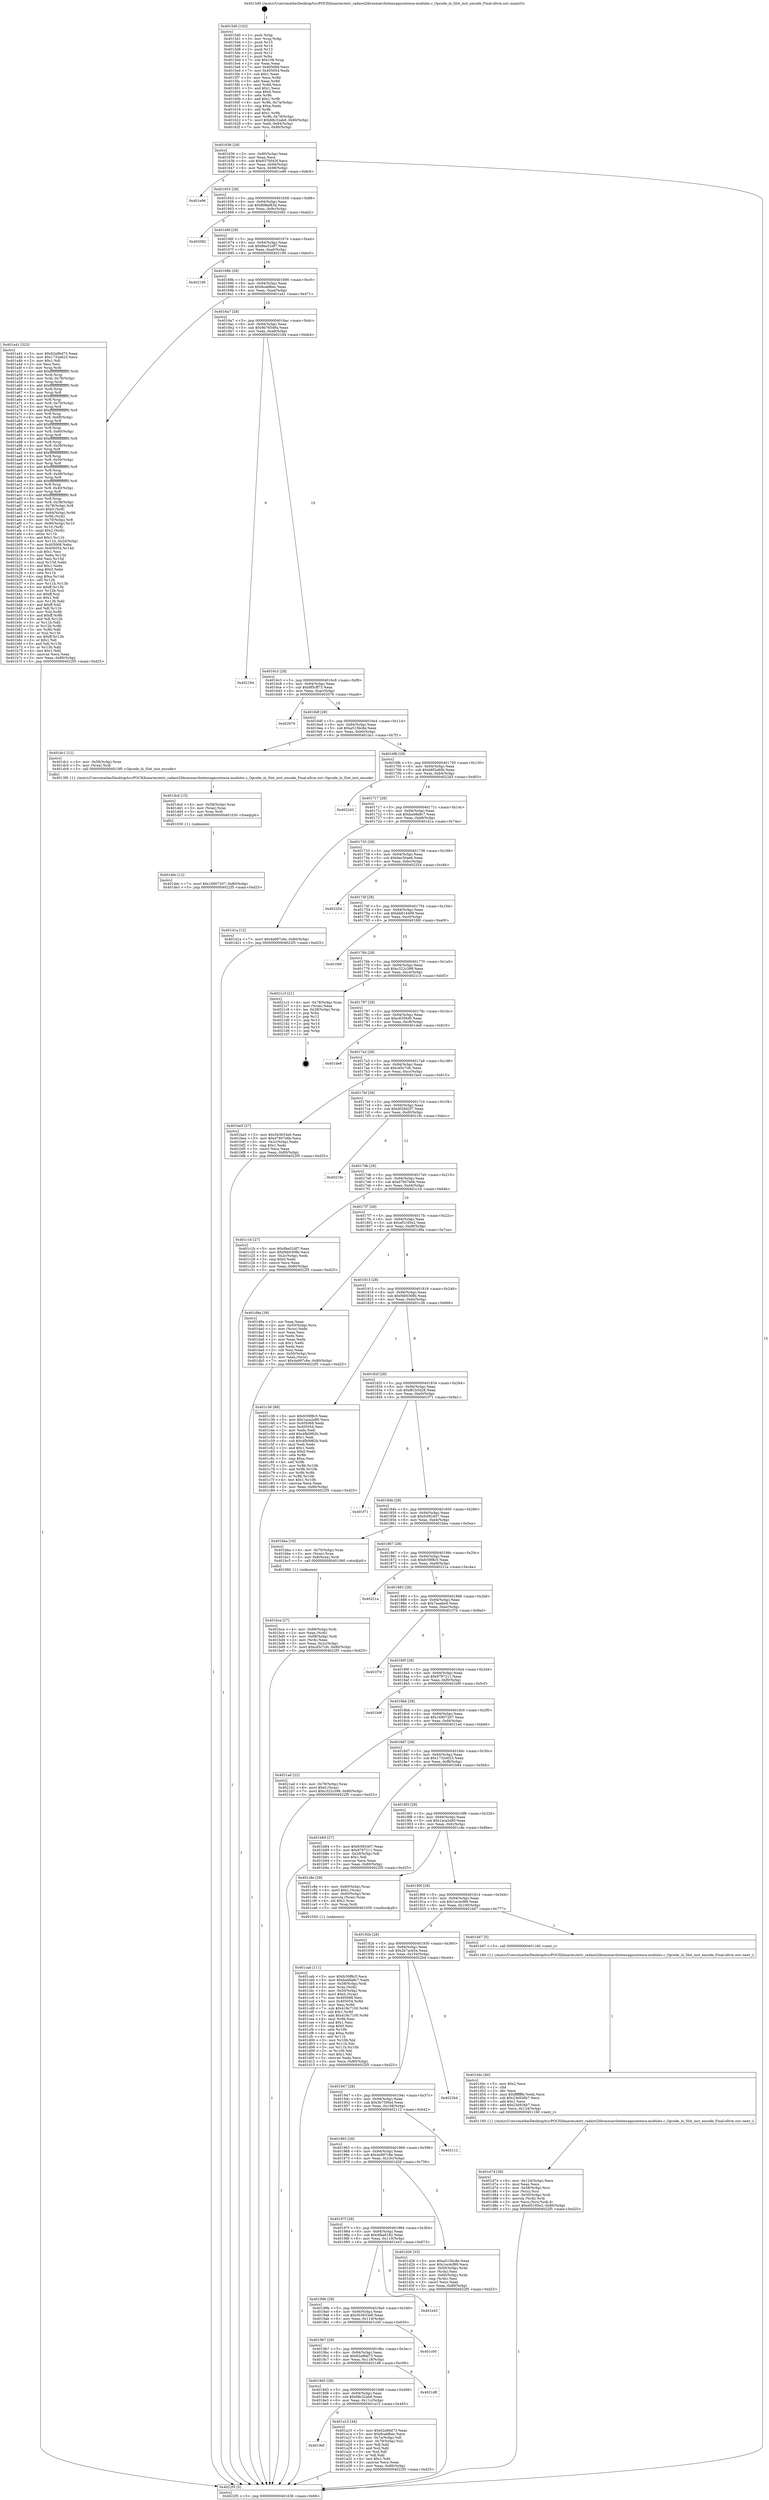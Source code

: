digraph "0x4015d0" {
  label = "0x4015d0 (/mnt/c/Users/mathe/Desktop/tcc/POCII/binaries/extr_radare2librasmarchxtensagnuxtensa-modules.c_Opcode_iii_Slot_inst_encode_Final-ollvm.out::main(0))"
  labelloc = "t"
  node[shape=record]

  Entry [label="",width=0.3,height=0.3,shape=circle,fillcolor=black,style=filled]
  "0x401636" [label="{
     0x401636 [29]\l
     | [instrs]\l
     &nbsp;&nbsp;0x401636 \<+3\>: mov -0x80(%rbp),%eax\l
     &nbsp;&nbsp;0x401639 \<+2\>: mov %eax,%ecx\l
     &nbsp;&nbsp;0x40163b \<+6\>: sub $0x8370043f,%ecx\l
     &nbsp;&nbsp;0x401641 \<+6\>: mov %eax,-0x94(%rbp)\l
     &nbsp;&nbsp;0x401647 \<+6\>: mov %ecx,-0x98(%rbp)\l
     &nbsp;&nbsp;0x40164d \<+6\>: je 0000000000401e96 \<main+0x8c6\>\l
  }"]
  "0x401e96" [label="{
     0x401e96\l
  }", style=dashed]
  "0x401653" [label="{
     0x401653 [28]\l
     | [instrs]\l
     &nbsp;&nbsp;0x401653 \<+5\>: jmp 0000000000401658 \<main+0x88\>\l
     &nbsp;&nbsp;0x401658 \<+6\>: mov -0x94(%rbp),%eax\l
     &nbsp;&nbsp;0x40165e \<+5\>: sub $0x898af83d,%eax\l
     &nbsp;&nbsp;0x401663 \<+6\>: mov %eax,-0x9c(%rbp)\l
     &nbsp;&nbsp;0x401669 \<+6\>: je 0000000000402082 \<main+0xab2\>\l
  }"]
  Exit [label="",width=0.3,height=0.3,shape=circle,fillcolor=black,style=filled,peripheries=2]
  "0x402082" [label="{
     0x402082\l
  }", style=dashed]
  "0x40166f" [label="{
     0x40166f [28]\l
     | [instrs]\l
     &nbsp;&nbsp;0x40166f \<+5\>: jmp 0000000000401674 \<main+0xa4\>\l
     &nbsp;&nbsp;0x401674 \<+6\>: mov -0x94(%rbp),%eax\l
     &nbsp;&nbsp;0x40167a \<+5\>: sub $0x8be52df7,%eax\l
     &nbsp;&nbsp;0x40167f \<+6\>: mov %eax,-0xa0(%rbp)\l
     &nbsp;&nbsp;0x401685 \<+6\>: je 0000000000402190 \<main+0xbc0\>\l
  }"]
  "0x401ddc" [label="{
     0x401ddc [12]\l
     | [instrs]\l
     &nbsp;&nbsp;0x401ddc \<+7\>: movl $0x16907207,-0x80(%rbp)\l
     &nbsp;&nbsp;0x401de3 \<+5\>: jmp 00000000004022f5 \<main+0xd25\>\l
  }"]
  "0x402190" [label="{
     0x402190\l
  }", style=dashed]
  "0x40168b" [label="{
     0x40168b [28]\l
     | [instrs]\l
     &nbsp;&nbsp;0x40168b \<+5\>: jmp 0000000000401690 \<main+0xc0\>\l
     &nbsp;&nbsp;0x401690 \<+6\>: mov -0x94(%rbp),%eax\l
     &nbsp;&nbsp;0x401696 \<+5\>: sub $0x8cabfbec,%eax\l
     &nbsp;&nbsp;0x40169b \<+6\>: mov %eax,-0xa4(%rbp)\l
     &nbsp;&nbsp;0x4016a1 \<+6\>: je 0000000000401a41 \<main+0x471\>\l
  }"]
  "0x401dcd" [label="{
     0x401dcd [15]\l
     | [instrs]\l
     &nbsp;&nbsp;0x401dcd \<+4\>: mov -0x58(%rbp),%rax\l
     &nbsp;&nbsp;0x401dd1 \<+3\>: mov (%rax),%rax\l
     &nbsp;&nbsp;0x401dd4 \<+3\>: mov %rax,%rdi\l
     &nbsp;&nbsp;0x401dd7 \<+5\>: call 0000000000401030 \<free@plt\>\l
     | [calls]\l
     &nbsp;&nbsp;0x401030 \{1\} (unknown)\l
  }"]
  "0x401a41" [label="{
     0x401a41 [323]\l
     | [instrs]\l
     &nbsp;&nbsp;0x401a41 \<+5\>: mov $0x62a9bd73,%eax\l
     &nbsp;&nbsp;0x401a46 \<+5\>: mov $0x1732e623,%ecx\l
     &nbsp;&nbsp;0x401a4b \<+2\>: mov $0x1,%dl\l
     &nbsp;&nbsp;0x401a4d \<+2\>: xor %esi,%esi\l
     &nbsp;&nbsp;0x401a4f \<+3\>: mov %rsp,%rdi\l
     &nbsp;&nbsp;0x401a52 \<+4\>: add $0xfffffffffffffff0,%rdi\l
     &nbsp;&nbsp;0x401a56 \<+3\>: mov %rdi,%rsp\l
     &nbsp;&nbsp;0x401a59 \<+4\>: mov %rdi,-0x78(%rbp)\l
     &nbsp;&nbsp;0x401a5d \<+3\>: mov %rsp,%rdi\l
     &nbsp;&nbsp;0x401a60 \<+4\>: add $0xfffffffffffffff0,%rdi\l
     &nbsp;&nbsp;0x401a64 \<+3\>: mov %rdi,%rsp\l
     &nbsp;&nbsp;0x401a67 \<+3\>: mov %rsp,%r8\l
     &nbsp;&nbsp;0x401a6a \<+4\>: add $0xfffffffffffffff0,%r8\l
     &nbsp;&nbsp;0x401a6e \<+3\>: mov %r8,%rsp\l
     &nbsp;&nbsp;0x401a71 \<+4\>: mov %r8,-0x70(%rbp)\l
     &nbsp;&nbsp;0x401a75 \<+3\>: mov %rsp,%r8\l
     &nbsp;&nbsp;0x401a78 \<+4\>: add $0xfffffffffffffff0,%r8\l
     &nbsp;&nbsp;0x401a7c \<+3\>: mov %r8,%rsp\l
     &nbsp;&nbsp;0x401a7f \<+4\>: mov %r8,-0x68(%rbp)\l
     &nbsp;&nbsp;0x401a83 \<+3\>: mov %rsp,%r8\l
     &nbsp;&nbsp;0x401a86 \<+4\>: add $0xfffffffffffffff0,%r8\l
     &nbsp;&nbsp;0x401a8a \<+3\>: mov %r8,%rsp\l
     &nbsp;&nbsp;0x401a8d \<+4\>: mov %r8,-0x60(%rbp)\l
     &nbsp;&nbsp;0x401a91 \<+3\>: mov %rsp,%r8\l
     &nbsp;&nbsp;0x401a94 \<+4\>: add $0xfffffffffffffff0,%r8\l
     &nbsp;&nbsp;0x401a98 \<+3\>: mov %r8,%rsp\l
     &nbsp;&nbsp;0x401a9b \<+4\>: mov %r8,-0x58(%rbp)\l
     &nbsp;&nbsp;0x401a9f \<+3\>: mov %rsp,%r8\l
     &nbsp;&nbsp;0x401aa2 \<+4\>: add $0xfffffffffffffff0,%r8\l
     &nbsp;&nbsp;0x401aa6 \<+3\>: mov %r8,%rsp\l
     &nbsp;&nbsp;0x401aa9 \<+4\>: mov %r8,-0x50(%rbp)\l
     &nbsp;&nbsp;0x401aad \<+3\>: mov %rsp,%r8\l
     &nbsp;&nbsp;0x401ab0 \<+4\>: add $0xfffffffffffffff0,%r8\l
     &nbsp;&nbsp;0x401ab4 \<+3\>: mov %r8,%rsp\l
     &nbsp;&nbsp;0x401ab7 \<+4\>: mov %r8,-0x48(%rbp)\l
     &nbsp;&nbsp;0x401abb \<+3\>: mov %rsp,%r8\l
     &nbsp;&nbsp;0x401abe \<+4\>: add $0xfffffffffffffff0,%r8\l
     &nbsp;&nbsp;0x401ac2 \<+3\>: mov %r8,%rsp\l
     &nbsp;&nbsp;0x401ac5 \<+4\>: mov %r8,-0x40(%rbp)\l
     &nbsp;&nbsp;0x401ac9 \<+3\>: mov %rsp,%r8\l
     &nbsp;&nbsp;0x401acc \<+4\>: add $0xfffffffffffffff0,%r8\l
     &nbsp;&nbsp;0x401ad0 \<+3\>: mov %r8,%rsp\l
     &nbsp;&nbsp;0x401ad3 \<+4\>: mov %r8,-0x38(%rbp)\l
     &nbsp;&nbsp;0x401ad7 \<+4\>: mov -0x78(%rbp),%r8\l
     &nbsp;&nbsp;0x401adb \<+7\>: movl $0x0,(%r8)\l
     &nbsp;&nbsp;0x401ae2 \<+7\>: mov -0x84(%rbp),%r9d\l
     &nbsp;&nbsp;0x401ae9 \<+3\>: mov %r9d,(%rdi)\l
     &nbsp;&nbsp;0x401aec \<+4\>: mov -0x70(%rbp),%r8\l
     &nbsp;&nbsp;0x401af0 \<+7\>: mov -0x90(%rbp),%r10\l
     &nbsp;&nbsp;0x401af7 \<+3\>: mov %r10,(%r8)\l
     &nbsp;&nbsp;0x401afa \<+3\>: cmpl $0x2,(%rdi)\l
     &nbsp;&nbsp;0x401afd \<+4\>: setne %r11b\l
     &nbsp;&nbsp;0x401b01 \<+4\>: and $0x1,%r11b\l
     &nbsp;&nbsp;0x401b05 \<+4\>: mov %r11b,-0x2d(%rbp)\l
     &nbsp;&nbsp;0x401b09 \<+7\>: mov 0x405068,%ebx\l
     &nbsp;&nbsp;0x401b10 \<+8\>: mov 0x405054,%r14d\l
     &nbsp;&nbsp;0x401b18 \<+3\>: sub $0x1,%esi\l
     &nbsp;&nbsp;0x401b1b \<+3\>: mov %ebx,%r15d\l
     &nbsp;&nbsp;0x401b1e \<+3\>: add %esi,%r15d\l
     &nbsp;&nbsp;0x401b21 \<+4\>: imul %r15d,%ebx\l
     &nbsp;&nbsp;0x401b25 \<+3\>: and $0x1,%ebx\l
     &nbsp;&nbsp;0x401b28 \<+3\>: cmp $0x0,%ebx\l
     &nbsp;&nbsp;0x401b2b \<+4\>: sete %r11b\l
     &nbsp;&nbsp;0x401b2f \<+4\>: cmp $0xa,%r14d\l
     &nbsp;&nbsp;0x401b33 \<+4\>: setl %r12b\l
     &nbsp;&nbsp;0x401b37 \<+3\>: mov %r11b,%r13b\l
     &nbsp;&nbsp;0x401b3a \<+4\>: xor $0xff,%r13b\l
     &nbsp;&nbsp;0x401b3e \<+3\>: mov %r12b,%sil\l
     &nbsp;&nbsp;0x401b41 \<+4\>: xor $0xff,%sil\l
     &nbsp;&nbsp;0x401b45 \<+3\>: xor $0x1,%dl\l
     &nbsp;&nbsp;0x401b48 \<+3\>: mov %r13b,%dil\l
     &nbsp;&nbsp;0x401b4b \<+4\>: and $0xff,%dil\l
     &nbsp;&nbsp;0x401b4f \<+3\>: and %dl,%r11b\l
     &nbsp;&nbsp;0x401b52 \<+3\>: mov %sil,%r8b\l
     &nbsp;&nbsp;0x401b55 \<+4\>: and $0xff,%r8b\l
     &nbsp;&nbsp;0x401b59 \<+3\>: and %dl,%r12b\l
     &nbsp;&nbsp;0x401b5c \<+3\>: or %r11b,%dil\l
     &nbsp;&nbsp;0x401b5f \<+3\>: or %r12b,%r8b\l
     &nbsp;&nbsp;0x401b62 \<+3\>: xor %r8b,%dil\l
     &nbsp;&nbsp;0x401b65 \<+3\>: or %sil,%r13b\l
     &nbsp;&nbsp;0x401b68 \<+4\>: xor $0xff,%r13b\l
     &nbsp;&nbsp;0x401b6c \<+3\>: or $0x1,%dl\l
     &nbsp;&nbsp;0x401b6f \<+3\>: and %dl,%r13b\l
     &nbsp;&nbsp;0x401b72 \<+3\>: or %r13b,%dil\l
     &nbsp;&nbsp;0x401b75 \<+4\>: test $0x1,%dil\l
     &nbsp;&nbsp;0x401b79 \<+3\>: cmovne %ecx,%eax\l
     &nbsp;&nbsp;0x401b7c \<+3\>: mov %eax,-0x80(%rbp)\l
     &nbsp;&nbsp;0x401b7f \<+5\>: jmp 00000000004022f5 \<main+0xd25\>\l
  }"]
  "0x4016a7" [label="{
     0x4016a7 [28]\l
     | [instrs]\l
     &nbsp;&nbsp;0x4016a7 \<+5\>: jmp 00000000004016ac \<main+0xdc\>\l
     &nbsp;&nbsp;0x4016ac \<+6\>: mov -0x94(%rbp),%eax\l
     &nbsp;&nbsp;0x4016b2 \<+5\>: sub $0x9b76549a,%eax\l
     &nbsp;&nbsp;0x4016b7 \<+6\>: mov %eax,-0xa8(%rbp)\l
     &nbsp;&nbsp;0x4016bd \<+6\>: je 0000000000402184 \<main+0xbb4\>\l
  }"]
  "0x401d74" [label="{
     0x401d74 [38]\l
     | [instrs]\l
     &nbsp;&nbsp;0x401d74 \<+6\>: mov -0x124(%rbp),%ecx\l
     &nbsp;&nbsp;0x401d7a \<+3\>: imul %eax,%ecx\l
     &nbsp;&nbsp;0x401d7d \<+4\>: mov -0x58(%rbp),%rsi\l
     &nbsp;&nbsp;0x401d81 \<+3\>: mov (%rsi),%rsi\l
     &nbsp;&nbsp;0x401d84 \<+4\>: mov -0x50(%rbp),%rdi\l
     &nbsp;&nbsp;0x401d88 \<+3\>: movslq (%rdi),%rdi\l
     &nbsp;&nbsp;0x401d8b \<+3\>: mov %ecx,(%rsi,%rdi,4)\l
     &nbsp;&nbsp;0x401d8e \<+7\>: movl $0xef3185e2,-0x80(%rbp)\l
     &nbsp;&nbsp;0x401d95 \<+5\>: jmp 00000000004022f5 \<main+0xd25\>\l
  }"]
  "0x402184" [label="{
     0x402184\l
  }", style=dashed]
  "0x4016c3" [label="{
     0x4016c3 [28]\l
     | [instrs]\l
     &nbsp;&nbsp;0x4016c3 \<+5\>: jmp 00000000004016c8 \<main+0xf8\>\l
     &nbsp;&nbsp;0x4016c8 \<+6\>: mov -0x94(%rbp),%eax\l
     &nbsp;&nbsp;0x4016ce \<+5\>: sub $0x9f5cff73,%eax\l
     &nbsp;&nbsp;0x4016d3 \<+6\>: mov %eax,-0xac(%rbp)\l
     &nbsp;&nbsp;0x4016d9 \<+6\>: je 0000000000402076 \<main+0xaa6\>\l
  }"]
  "0x401d4c" [label="{
     0x401d4c [40]\l
     | [instrs]\l
     &nbsp;&nbsp;0x401d4c \<+5\>: mov $0x2,%ecx\l
     &nbsp;&nbsp;0x401d51 \<+1\>: cltd\l
     &nbsp;&nbsp;0x401d52 \<+2\>: idiv %ecx\l
     &nbsp;&nbsp;0x401d54 \<+6\>: imul $0xfffffffe,%edx,%ecx\l
     &nbsp;&nbsp;0x401d5a \<+6\>: sub $0x23e926b7,%ecx\l
     &nbsp;&nbsp;0x401d60 \<+3\>: add $0x1,%ecx\l
     &nbsp;&nbsp;0x401d63 \<+6\>: add $0x23e926b7,%ecx\l
     &nbsp;&nbsp;0x401d69 \<+6\>: mov %ecx,-0x124(%rbp)\l
     &nbsp;&nbsp;0x401d6f \<+5\>: call 0000000000401160 \<next_i\>\l
     | [calls]\l
     &nbsp;&nbsp;0x401160 \{1\} (/mnt/c/Users/mathe/Desktop/tcc/POCII/binaries/extr_radare2librasmarchxtensagnuxtensa-modules.c_Opcode_iii_Slot_inst_encode_Final-ollvm.out::next_i)\l
  }"]
  "0x402076" [label="{
     0x402076\l
  }", style=dashed]
  "0x4016df" [label="{
     0x4016df [28]\l
     | [instrs]\l
     &nbsp;&nbsp;0x4016df \<+5\>: jmp 00000000004016e4 \<main+0x114\>\l
     &nbsp;&nbsp;0x4016e4 \<+6\>: mov -0x94(%rbp),%eax\l
     &nbsp;&nbsp;0x4016ea \<+5\>: sub $0xa515bc8e,%eax\l
     &nbsp;&nbsp;0x4016ef \<+6\>: mov %eax,-0xb0(%rbp)\l
     &nbsp;&nbsp;0x4016f5 \<+6\>: je 0000000000401dc1 \<main+0x7f1\>\l
  }"]
  "0x401cab" [label="{
     0x401cab [111]\l
     | [instrs]\l
     &nbsp;&nbsp;0x401cab \<+5\>: mov $0xfc59f8c5,%ecx\l
     &nbsp;&nbsp;0x401cb0 \<+5\>: mov $0xba48a8c7,%edx\l
     &nbsp;&nbsp;0x401cb5 \<+4\>: mov -0x58(%rbp),%rdi\l
     &nbsp;&nbsp;0x401cb9 \<+3\>: mov %rax,(%rdi)\l
     &nbsp;&nbsp;0x401cbc \<+4\>: mov -0x50(%rbp),%rax\l
     &nbsp;&nbsp;0x401cc0 \<+6\>: movl $0x0,(%rax)\l
     &nbsp;&nbsp;0x401cc6 \<+7\>: mov 0x405068,%esi\l
     &nbsp;&nbsp;0x401ccd \<+8\>: mov 0x405054,%r8d\l
     &nbsp;&nbsp;0x401cd5 \<+3\>: mov %esi,%r9d\l
     &nbsp;&nbsp;0x401cd8 \<+7\>: sub $0x418c7100,%r9d\l
     &nbsp;&nbsp;0x401cdf \<+4\>: sub $0x1,%r9d\l
     &nbsp;&nbsp;0x401ce3 \<+7\>: add $0x418c7100,%r9d\l
     &nbsp;&nbsp;0x401cea \<+4\>: imul %r9d,%esi\l
     &nbsp;&nbsp;0x401cee \<+3\>: and $0x1,%esi\l
     &nbsp;&nbsp;0x401cf1 \<+3\>: cmp $0x0,%esi\l
     &nbsp;&nbsp;0x401cf4 \<+4\>: sete %r10b\l
     &nbsp;&nbsp;0x401cf8 \<+4\>: cmp $0xa,%r8d\l
     &nbsp;&nbsp;0x401cfc \<+4\>: setl %r11b\l
     &nbsp;&nbsp;0x401d00 \<+3\>: mov %r10b,%bl\l
     &nbsp;&nbsp;0x401d03 \<+3\>: and %r11b,%bl\l
     &nbsp;&nbsp;0x401d06 \<+3\>: xor %r11b,%r10b\l
     &nbsp;&nbsp;0x401d09 \<+3\>: or %r10b,%bl\l
     &nbsp;&nbsp;0x401d0c \<+3\>: test $0x1,%bl\l
     &nbsp;&nbsp;0x401d0f \<+3\>: cmovne %edx,%ecx\l
     &nbsp;&nbsp;0x401d12 \<+3\>: mov %ecx,-0x80(%rbp)\l
     &nbsp;&nbsp;0x401d15 \<+5\>: jmp 00000000004022f5 \<main+0xd25\>\l
  }"]
  "0x401dc1" [label="{
     0x401dc1 [12]\l
     | [instrs]\l
     &nbsp;&nbsp;0x401dc1 \<+4\>: mov -0x58(%rbp),%rax\l
     &nbsp;&nbsp;0x401dc5 \<+3\>: mov (%rax),%rdi\l
     &nbsp;&nbsp;0x401dc8 \<+5\>: call 00000000004013f0 \<Opcode_iii_Slot_inst_encode\>\l
     | [calls]\l
     &nbsp;&nbsp;0x4013f0 \{1\} (/mnt/c/Users/mathe/Desktop/tcc/POCII/binaries/extr_radare2librasmarchxtensagnuxtensa-modules.c_Opcode_iii_Slot_inst_encode_Final-ollvm.out::Opcode_iii_Slot_inst_encode)\l
  }"]
  "0x4016fb" [label="{
     0x4016fb [28]\l
     | [instrs]\l
     &nbsp;&nbsp;0x4016fb \<+5\>: jmp 0000000000401700 \<main+0x130\>\l
     &nbsp;&nbsp;0x401700 \<+6\>: mov -0x94(%rbp),%eax\l
     &nbsp;&nbsp;0x401706 \<+5\>: sub $0xb6f2a80b,%eax\l
     &nbsp;&nbsp;0x40170b \<+6\>: mov %eax,-0xb4(%rbp)\l
     &nbsp;&nbsp;0x401711 \<+6\>: je 00000000004022d3 \<main+0xd03\>\l
  }"]
  "0x401bca" [label="{
     0x401bca [27]\l
     | [instrs]\l
     &nbsp;&nbsp;0x401bca \<+4\>: mov -0x68(%rbp),%rdi\l
     &nbsp;&nbsp;0x401bce \<+2\>: mov %eax,(%rdi)\l
     &nbsp;&nbsp;0x401bd0 \<+4\>: mov -0x68(%rbp),%rdi\l
     &nbsp;&nbsp;0x401bd4 \<+2\>: mov (%rdi),%eax\l
     &nbsp;&nbsp;0x401bd6 \<+3\>: mov %eax,-0x2c(%rbp)\l
     &nbsp;&nbsp;0x401bd9 \<+7\>: movl $0xcd5c7cfc,-0x80(%rbp)\l
     &nbsp;&nbsp;0x401be0 \<+5\>: jmp 00000000004022f5 \<main+0xd25\>\l
  }"]
  "0x4022d3" [label="{
     0x4022d3\l
  }", style=dashed]
  "0x401717" [label="{
     0x401717 [28]\l
     | [instrs]\l
     &nbsp;&nbsp;0x401717 \<+5\>: jmp 000000000040171c \<main+0x14c\>\l
     &nbsp;&nbsp;0x40171c \<+6\>: mov -0x94(%rbp),%eax\l
     &nbsp;&nbsp;0x401722 \<+5\>: sub $0xba48a8c7,%eax\l
     &nbsp;&nbsp;0x401727 \<+6\>: mov %eax,-0xb8(%rbp)\l
     &nbsp;&nbsp;0x40172d \<+6\>: je 0000000000401d1a \<main+0x74a\>\l
  }"]
  "0x4015d0" [label="{
     0x4015d0 [102]\l
     | [instrs]\l
     &nbsp;&nbsp;0x4015d0 \<+1\>: push %rbp\l
     &nbsp;&nbsp;0x4015d1 \<+3\>: mov %rsp,%rbp\l
     &nbsp;&nbsp;0x4015d4 \<+2\>: push %r15\l
     &nbsp;&nbsp;0x4015d6 \<+2\>: push %r14\l
     &nbsp;&nbsp;0x4015d8 \<+2\>: push %r13\l
     &nbsp;&nbsp;0x4015da \<+2\>: push %r12\l
     &nbsp;&nbsp;0x4015dc \<+1\>: push %rbx\l
     &nbsp;&nbsp;0x4015dd \<+7\>: sub $0x108,%rsp\l
     &nbsp;&nbsp;0x4015e4 \<+2\>: xor %eax,%eax\l
     &nbsp;&nbsp;0x4015e6 \<+7\>: mov 0x405068,%ecx\l
     &nbsp;&nbsp;0x4015ed \<+7\>: mov 0x405054,%edx\l
     &nbsp;&nbsp;0x4015f4 \<+3\>: sub $0x1,%eax\l
     &nbsp;&nbsp;0x4015f7 \<+3\>: mov %ecx,%r8d\l
     &nbsp;&nbsp;0x4015fa \<+3\>: add %eax,%r8d\l
     &nbsp;&nbsp;0x4015fd \<+4\>: imul %r8d,%ecx\l
     &nbsp;&nbsp;0x401601 \<+3\>: and $0x1,%ecx\l
     &nbsp;&nbsp;0x401604 \<+3\>: cmp $0x0,%ecx\l
     &nbsp;&nbsp;0x401607 \<+4\>: sete %r9b\l
     &nbsp;&nbsp;0x40160b \<+4\>: and $0x1,%r9b\l
     &nbsp;&nbsp;0x40160f \<+4\>: mov %r9b,-0x7a(%rbp)\l
     &nbsp;&nbsp;0x401613 \<+3\>: cmp $0xa,%edx\l
     &nbsp;&nbsp;0x401616 \<+4\>: setl %r9b\l
     &nbsp;&nbsp;0x40161a \<+4\>: and $0x1,%r9b\l
     &nbsp;&nbsp;0x40161e \<+4\>: mov %r9b,-0x79(%rbp)\l
     &nbsp;&nbsp;0x401622 \<+7\>: movl $0x68c32ab8,-0x80(%rbp)\l
     &nbsp;&nbsp;0x401629 \<+6\>: mov %edi,-0x84(%rbp)\l
     &nbsp;&nbsp;0x40162f \<+7\>: mov %rsi,-0x90(%rbp)\l
  }"]
  "0x401d1a" [label="{
     0x401d1a [12]\l
     | [instrs]\l
     &nbsp;&nbsp;0x401d1a \<+7\>: movl $0x4a997c6e,-0x80(%rbp)\l
     &nbsp;&nbsp;0x401d21 \<+5\>: jmp 00000000004022f5 \<main+0xd25\>\l
  }"]
  "0x401733" [label="{
     0x401733 [28]\l
     | [instrs]\l
     &nbsp;&nbsp;0x401733 \<+5\>: jmp 0000000000401738 \<main+0x168\>\l
     &nbsp;&nbsp;0x401738 \<+6\>: mov -0x94(%rbp),%eax\l
     &nbsp;&nbsp;0x40173e \<+5\>: sub $0xbac50ae6,%eax\l
     &nbsp;&nbsp;0x401743 \<+6\>: mov %eax,-0xbc(%rbp)\l
     &nbsp;&nbsp;0x401749 \<+6\>: je 0000000000402254 \<main+0xc84\>\l
  }"]
  "0x4022f5" [label="{
     0x4022f5 [5]\l
     | [instrs]\l
     &nbsp;&nbsp;0x4022f5 \<+5\>: jmp 0000000000401636 \<main+0x66\>\l
  }"]
  "0x402254" [label="{
     0x402254\l
  }", style=dashed]
  "0x40174f" [label="{
     0x40174f [28]\l
     | [instrs]\l
     &nbsp;&nbsp;0x40174f \<+5\>: jmp 0000000000401754 \<main+0x184\>\l
     &nbsp;&nbsp;0x401754 \<+6\>: mov -0x94(%rbp),%eax\l
     &nbsp;&nbsp;0x40175a \<+5\>: sub $0xbb614499,%eax\l
     &nbsp;&nbsp;0x40175f \<+6\>: mov %eax,-0xc0(%rbp)\l
     &nbsp;&nbsp;0x401765 \<+6\>: je 0000000000401fd0 \<main+0xa00\>\l
  }"]
  "0x4019ef" [label="{
     0x4019ef\l
  }", style=dashed]
  "0x401fd0" [label="{
     0x401fd0\l
  }", style=dashed]
  "0x40176b" [label="{
     0x40176b [28]\l
     | [instrs]\l
     &nbsp;&nbsp;0x40176b \<+5\>: jmp 0000000000401770 \<main+0x1a0\>\l
     &nbsp;&nbsp;0x401770 \<+6\>: mov -0x94(%rbp),%eax\l
     &nbsp;&nbsp;0x401776 \<+5\>: sub $0xc322c398,%eax\l
     &nbsp;&nbsp;0x40177b \<+6\>: mov %eax,-0xc4(%rbp)\l
     &nbsp;&nbsp;0x401781 \<+6\>: je 00000000004021c3 \<main+0xbf3\>\l
  }"]
  "0x401a15" [label="{
     0x401a15 [44]\l
     | [instrs]\l
     &nbsp;&nbsp;0x401a15 \<+5\>: mov $0x62a9bd73,%eax\l
     &nbsp;&nbsp;0x401a1a \<+5\>: mov $0x8cabfbec,%ecx\l
     &nbsp;&nbsp;0x401a1f \<+3\>: mov -0x7a(%rbp),%dl\l
     &nbsp;&nbsp;0x401a22 \<+4\>: mov -0x79(%rbp),%sil\l
     &nbsp;&nbsp;0x401a26 \<+3\>: mov %dl,%dil\l
     &nbsp;&nbsp;0x401a29 \<+3\>: and %sil,%dil\l
     &nbsp;&nbsp;0x401a2c \<+3\>: xor %sil,%dl\l
     &nbsp;&nbsp;0x401a2f \<+3\>: or %dl,%dil\l
     &nbsp;&nbsp;0x401a32 \<+4\>: test $0x1,%dil\l
     &nbsp;&nbsp;0x401a36 \<+3\>: cmovne %ecx,%eax\l
     &nbsp;&nbsp;0x401a39 \<+3\>: mov %eax,-0x80(%rbp)\l
     &nbsp;&nbsp;0x401a3c \<+5\>: jmp 00000000004022f5 \<main+0xd25\>\l
  }"]
  "0x4021c3" [label="{
     0x4021c3 [21]\l
     | [instrs]\l
     &nbsp;&nbsp;0x4021c3 \<+4\>: mov -0x78(%rbp),%rax\l
     &nbsp;&nbsp;0x4021c7 \<+2\>: mov (%rax),%eax\l
     &nbsp;&nbsp;0x4021c9 \<+4\>: lea -0x28(%rbp),%rsp\l
     &nbsp;&nbsp;0x4021cd \<+1\>: pop %rbx\l
     &nbsp;&nbsp;0x4021ce \<+2\>: pop %r12\l
     &nbsp;&nbsp;0x4021d0 \<+2\>: pop %r13\l
     &nbsp;&nbsp;0x4021d2 \<+2\>: pop %r14\l
     &nbsp;&nbsp;0x4021d4 \<+2\>: pop %r15\l
     &nbsp;&nbsp;0x4021d6 \<+1\>: pop %rbp\l
     &nbsp;&nbsp;0x4021d7 \<+1\>: ret\l
  }"]
  "0x401787" [label="{
     0x401787 [28]\l
     | [instrs]\l
     &nbsp;&nbsp;0x401787 \<+5\>: jmp 000000000040178c \<main+0x1bc\>\l
     &nbsp;&nbsp;0x40178c \<+6\>: mov -0x94(%rbp),%eax\l
     &nbsp;&nbsp;0x401792 \<+5\>: sub $0xc635fcf0,%eax\l
     &nbsp;&nbsp;0x401797 \<+6\>: mov %eax,-0xc8(%rbp)\l
     &nbsp;&nbsp;0x40179d \<+6\>: je 0000000000401de8 \<main+0x818\>\l
  }"]
  "0x4019d3" [label="{
     0x4019d3 [28]\l
     | [instrs]\l
     &nbsp;&nbsp;0x4019d3 \<+5\>: jmp 00000000004019d8 \<main+0x408\>\l
     &nbsp;&nbsp;0x4019d8 \<+6\>: mov -0x94(%rbp),%eax\l
     &nbsp;&nbsp;0x4019de \<+5\>: sub $0x68c32ab8,%eax\l
     &nbsp;&nbsp;0x4019e3 \<+6\>: mov %eax,-0x11c(%rbp)\l
     &nbsp;&nbsp;0x4019e9 \<+6\>: je 0000000000401a15 \<main+0x445\>\l
  }"]
  "0x401de8" [label="{
     0x401de8\l
  }", style=dashed]
  "0x4017a3" [label="{
     0x4017a3 [28]\l
     | [instrs]\l
     &nbsp;&nbsp;0x4017a3 \<+5\>: jmp 00000000004017a8 \<main+0x1d8\>\l
     &nbsp;&nbsp;0x4017a8 \<+6\>: mov -0x94(%rbp),%eax\l
     &nbsp;&nbsp;0x4017ae \<+5\>: sub $0xcd5c7cfc,%eax\l
     &nbsp;&nbsp;0x4017b3 \<+6\>: mov %eax,-0xcc(%rbp)\l
     &nbsp;&nbsp;0x4017b9 \<+6\>: je 0000000000401be5 \<main+0x615\>\l
  }"]
  "0x4021d8" [label="{
     0x4021d8\l
  }", style=dashed]
  "0x401be5" [label="{
     0x401be5 [27]\l
     | [instrs]\l
     &nbsp;&nbsp;0x401be5 \<+5\>: mov $0x5b3633e6,%eax\l
     &nbsp;&nbsp;0x401bea \<+5\>: mov $0xd7607e6b,%ecx\l
     &nbsp;&nbsp;0x401bef \<+3\>: mov -0x2c(%rbp),%edx\l
     &nbsp;&nbsp;0x401bf2 \<+3\>: cmp $0x1,%edx\l
     &nbsp;&nbsp;0x401bf5 \<+3\>: cmovl %ecx,%eax\l
     &nbsp;&nbsp;0x401bf8 \<+3\>: mov %eax,-0x80(%rbp)\l
     &nbsp;&nbsp;0x401bfb \<+5\>: jmp 00000000004022f5 \<main+0xd25\>\l
  }"]
  "0x4017bf" [label="{
     0x4017bf [28]\l
     | [instrs]\l
     &nbsp;&nbsp;0x4017bf \<+5\>: jmp 00000000004017c4 \<main+0x1f4\>\l
     &nbsp;&nbsp;0x4017c4 \<+6\>: mov -0x94(%rbp),%eax\l
     &nbsp;&nbsp;0x4017ca \<+5\>: sub $0xd02bb2f7,%eax\l
     &nbsp;&nbsp;0x4017cf \<+6\>: mov %eax,-0xd0(%rbp)\l
     &nbsp;&nbsp;0x4017d5 \<+6\>: je 000000000040219c \<main+0xbcc\>\l
  }"]
  "0x4019b7" [label="{
     0x4019b7 [28]\l
     | [instrs]\l
     &nbsp;&nbsp;0x4019b7 \<+5\>: jmp 00000000004019bc \<main+0x3ec\>\l
     &nbsp;&nbsp;0x4019bc \<+6\>: mov -0x94(%rbp),%eax\l
     &nbsp;&nbsp;0x4019c2 \<+5\>: sub $0x62a9bd73,%eax\l
     &nbsp;&nbsp;0x4019c7 \<+6\>: mov %eax,-0x118(%rbp)\l
     &nbsp;&nbsp;0x4019cd \<+6\>: je 00000000004021d8 \<main+0xc08\>\l
  }"]
  "0x40219c" [label="{
     0x40219c\l
  }", style=dashed]
  "0x4017db" [label="{
     0x4017db [28]\l
     | [instrs]\l
     &nbsp;&nbsp;0x4017db \<+5\>: jmp 00000000004017e0 \<main+0x210\>\l
     &nbsp;&nbsp;0x4017e0 \<+6\>: mov -0x94(%rbp),%eax\l
     &nbsp;&nbsp;0x4017e6 \<+5\>: sub $0xd7607e6b,%eax\l
     &nbsp;&nbsp;0x4017eb \<+6\>: mov %eax,-0xd4(%rbp)\l
     &nbsp;&nbsp;0x4017f1 \<+6\>: je 0000000000401c1b \<main+0x64b\>\l
  }"]
  "0x401c00" [label="{
     0x401c00\l
  }", style=dashed]
  "0x401c1b" [label="{
     0x401c1b [27]\l
     | [instrs]\l
     &nbsp;&nbsp;0x401c1b \<+5\>: mov $0x8be52df7,%eax\l
     &nbsp;&nbsp;0x401c20 \<+5\>: mov $0xf4b0308b,%ecx\l
     &nbsp;&nbsp;0x401c25 \<+3\>: mov -0x2c(%rbp),%edx\l
     &nbsp;&nbsp;0x401c28 \<+3\>: cmp $0x0,%edx\l
     &nbsp;&nbsp;0x401c2b \<+3\>: cmove %ecx,%eax\l
     &nbsp;&nbsp;0x401c2e \<+3\>: mov %eax,-0x80(%rbp)\l
     &nbsp;&nbsp;0x401c31 \<+5\>: jmp 00000000004022f5 \<main+0xd25\>\l
  }"]
  "0x4017f7" [label="{
     0x4017f7 [28]\l
     | [instrs]\l
     &nbsp;&nbsp;0x4017f7 \<+5\>: jmp 00000000004017fc \<main+0x22c\>\l
     &nbsp;&nbsp;0x4017fc \<+6\>: mov -0x94(%rbp),%eax\l
     &nbsp;&nbsp;0x401802 \<+5\>: sub $0xef3185e2,%eax\l
     &nbsp;&nbsp;0x401807 \<+6\>: mov %eax,-0xd8(%rbp)\l
     &nbsp;&nbsp;0x40180d \<+6\>: je 0000000000401d9a \<main+0x7ca\>\l
  }"]
  "0x40199b" [label="{
     0x40199b [28]\l
     | [instrs]\l
     &nbsp;&nbsp;0x40199b \<+5\>: jmp 00000000004019a0 \<main+0x3d0\>\l
     &nbsp;&nbsp;0x4019a0 \<+6\>: mov -0x94(%rbp),%eax\l
     &nbsp;&nbsp;0x4019a6 \<+5\>: sub $0x5b3633e6,%eax\l
     &nbsp;&nbsp;0x4019ab \<+6\>: mov %eax,-0x114(%rbp)\l
     &nbsp;&nbsp;0x4019b1 \<+6\>: je 0000000000401c00 \<main+0x630\>\l
  }"]
  "0x401d9a" [label="{
     0x401d9a [39]\l
     | [instrs]\l
     &nbsp;&nbsp;0x401d9a \<+2\>: xor %eax,%eax\l
     &nbsp;&nbsp;0x401d9c \<+4\>: mov -0x50(%rbp),%rcx\l
     &nbsp;&nbsp;0x401da0 \<+2\>: mov (%rcx),%edx\l
     &nbsp;&nbsp;0x401da2 \<+2\>: mov %eax,%esi\l
     &nbsp;&nbsp;0x401da4 \<+2\>: sub %edx,%esi\l
     &nbsp;&nbsp;0x401da6 \<+2\>: mov %eax,%edx\l
     &nbsp;&nbsp;0x401da8 \<+3\>: sub $0x1,%edx\l
     &nbsp;&nbsp;0x401dab \<+2\>: add %edx,%esi\l
     &nbsp;&nbsp;0x401dad \<+2\>: sub %esi,%eax\l
     &nbsp;&nbsp;0x401daf \<+4\>: mov -0x50(%rbp),%rcx\l
     &nbsp;&nbsp;0x401db3 \<+2\>: mov %eax,(%rcx)\l
     &nbsp;&nbsp;0x401db5 \<+7\>: movl $0x4a997c6e,-0x80(%rbp)\l
     &nbsp;&nbsp;0x401dbc \<+5\>: jmp 00000000004022f5 \<main+0xd25\>\l
  }"]
  "0x401813" [label="{
     0x401813 [28]\l
     | [instrs]\l
     &nbsp;&nbsp;0x401813 \<+5\>: jmp 0000000000401818 \<main+0x248\>\l
     &nbsp;&nbsp;0x401818 \<+6\>: mov -0x94(%rbp),%eax\l
     &nbsp;&nbsp;0x40181e \<+5\>: sub $0xf4b0308b,%eax\l
     &nbsp;&nbsp;0x401823 \<+6\>: mov %eax,-0xdc(%rbp)\l
     &nbsp;&nbsp;0x401829 \<+6\>: je 0000000000401c36 \<main+0x666\>\l
  }"]
  "0x401e43" [label="{
     0x401e43\l
  }", style=dashed]
  "0x401c36" [label="{
     0x401c36 [88]\l
     | [instrs]\l
     &nbsp;&nbsp;0x401c36 \<+5\>: mov $0xfc59f8c5,%eax\l
     &nbsp;&nbsp;0x401c3b \<+5\>: mov $0x1aca2a90,%ecx\l
     &nbsp;&nbsp;0x401c40 \<+7\>: mov 0x405068,%edx\l
     &nbsp;&nbsp;0x401c47 \<+7\>: mov 0x405054,%esi\l
     &nbsp;&nbsp;0x401c4e \<+2\>: mov %edx,%edi\l
     &nbsp;&nbsp;0x401c50 \<+6\>: add $0x4fb0982b,%edi\l
     &nbsp;&nbsp;0x401c56 \<+3\>: sub $0x1,%edi\l
     &nbsp;&nbsp;0x401c59 \<+6\>: sub $0x4fb0982b,%edi\l
     &nbsp;&nbsp;0x401c5f \<+3\>: imul %edi,%edx\l
     &nbsp;&nbsp;0x401c62 \<+3\>: and $0x1,%edx\l
     &nbsp;&nbsp;0x401c65 \<+3\>: cmp $0x0,%edx\l
     &nbsp;&nbsp;0x401c68 \<+4\>: sete %r8b\l
     &nbsp;&nbsp;0x401c6c \<+3\>: cmp $0xa,%esi\l
     &nbsp;&nbsp;0x401c6f \<+4\>: setl %r9b\l
     &nbsp;&nbsp;0x401c73 \<+3\>: mov %r8b,%r10b\l
     &nbsp;&nbsp;0x401c76 \<+3\>: and %r9b,%r10b\l
     &nbsp;&nbsp;0x401c79 \<+3\>: xor %r9b,%r8b\l
     &nbsp;&nbsp;0x401c7c \<+3\>: or %r8b,%r10b\l
     &nbsp;&nbsp;0x401c7f \<+4\>: test $0x1,%r10b\l
     &nbsp;&nbsp;0x401c83 \<+3\>: cmovne %ecx,%eax\l
     &nbsp;&nbsp;0x401c86 \<+3\>: mov %eax,-0x80(%rbp)\l
     &nbsp;&nbsp;0x401c89 \<+5\>: jmp 00000000004022f5 \<main+0xd25\>\l
  }"]
  "0x40182f" [label="{
     0x40182f [28]\l
     | [instrs]\l
     &nbsp;&nbsp;0x40182f \<+5\>: jmp 0000000000401834 \<main+0x264\>\l
     &nbsp;&nbsp;0x401834 \<+6\>: mov -0x94(%rbp),%eax\l
     &nbsp;&nbsp;0x40183a \<+5\>: sub $0xf81b5d28,%eax\l
     &nbsp;&nbsp;0x40183f \<+6\>: mov %eax,-0xe0(%rbp)\l
     &nbsp;&nbsp;0x401845 \<+6\>: je 0000000000401f71 \<main+0x9a1\>\l
  }"]
  "0x40197f" [label="{
     0x40197f [28]\l
     | [instrs]\l
     &nbsp;&nbsp;0x40197f \<+5\>: jmp 0000000000401984 \<main+0x3b4\>\l
     &nbsp;&nbsp;0x401984 \<+6\>: mov -0x94(%rbp),%eax\l
     &nbsp;&nbsp;0x40198a \<+5\>: sub $0x4fba8182,%eax\l
     &nbsp;&nbsp;0x40198f \<+6\>: mov %eax,-0x110(%rbp)\l
     &nbsp;&nbsp;0x401995 \<+6\>: je 0000000000401e43 \<main+0x873\>\l
  }"]
  "0x401f71" [label="{
     0x401f71\l
  }", style=dashed]
  "0x40184b" [label="{
     0x40184b [28]\l
     | [instrs]\l
     &nbsp;&nbsp;0x40184b \<+5\>: jmp 0000000000401850 \<main+0x280\>\l
     &nbsp;&nbsp;0x401850 \<+6\>: mov -0x94(%rbp),%eax\l
     &nbsp;&nbsp;0x401856 \<+5\>: sub $0xfc092407,%eax\l
     &nbsp;&nbsp;0x40185b \<+6\>: mov %eax,-0xe4(%rbp)\l
     &nbsp;&nbsp;0x401861 \<+6\>: je 0000000000401bba \<main+0x5ea\>\l
  }"]
  "0x401d26" [label="{
     0x401d26 [33]\l
     | [instrs]\l
     &nbsp;&nbsp;0x401d26 \<+5\>: mov $0xa515bc8e,%eax\l
     &nbsp;&nbsp;0x401d2b \<+5\>: mov $0x1ec4cf89,%ecx\l
     &nbsp;&nbsp;0x401d30 \<+4\>: mov -0x50(%rbp),%rdx\l
     &nbsp;&nbsp;0x401d34 \<+2\>: mov (%rdx),%esi\l
     &nbsp;&nbsp;0x401d36 \<+4\>: mov -0x60(%rbp),%rdx\l
     &nbsp;&nbsp;0x401d3a \<+2\>: cmp (%rdx),%esi\l
     &nbsp;&nbsp;0x401d3c \<+3\>: cmovl %ecx,%eax\l
     &nbsp;&nbsp;0x401d3f \<+3\>: mov %eax,-0x80(%rbp)\l
     &nbsp;&nbsp;0x401d42 \<+5\>: jmp 00000000004022f5 \<main+0xd25\>\l
  }"]
  "0x401bba" [label="{
     0x401bba [16]\l
     | [instrs]\l
     &nbsp;&nbsp;0x401bba \<+4\>: mov -0x70(%rbp),%rax\l
     &nbsp;&nbsp;0x401bbe \<+3\>: mov (%rax),%rax\l
     &nbsp;&nbsp;0x401bc1 \<+4\>: mov 0x8(%rax),%rdi\l
     &nbsp;&nbsp;0x401bc5 \<+5\>: call 0000000000401060 \<atoi@plt\>\l
     | [calls]\l
     &nbsp;&nbsp;0x401060 \{1\} (unknown)\l
  }"]
  "0x401867" [label="{
     0x401867 [28]\l
     | [instrs]\l
     &nbsp;&nbsp;0x401867 \<+5\>: jmp 000000000040186c \<main+0x29c\>\l
     &nbsp;&nbsp;0x40186c \<+6\>: mov -0x94(%rbp),%eax\l
     &nbsp;&nbsp;0x401872 \<+5\>: sub $0xfc59f8c5,%eax\l
     &nbsp;&nbsp;0x401877 \<+6\>: mov %eax,-0xe8(%rbp)\l
     &nbsp;&nbsp;0x40187d \<+6\>: je 000000000040221a \<main+0xc4a\>\l
  }"]
  "0x401963" [label="{
     0x401963 [28]\l
     | [instrs]\l
     &nbsp;&nbsp;0x401963 \<+5\>: jmp 0000000000401968 \<main+0x398\>\l
     &nbsp;&nbsp;0x401968 \<+6\>: mov -0x94(%rbp),%eax\l
     &nbsp;&nbsp;0x40196e \<+5\>: sub $0x4a997c6e,%eax\l
     &nbsp;&nbsp;0x401973 \<+6\>: mov %eax,-0x10c(%rbp)\l
     &nbsp;&nbsp;0x401979 \<+6\>: je 0000000000401d26 \<main+0x756\>\l
  }"]
  "0x40221a" [label="{
     0x40221a\l
  }", style=dashed]
  "0x401883" [label="{
     0x401883 [28]\l
     | [instrs]\l
     &nbsp;&nbsp;0x401883 \<+5\>: jmp 0000000000401888 \<main+0x2b8\>\l
     &nbsp;&nbsp;0x401888 \<+6\>: mov -0x94(%rbp),%eax\l
     &nbsp;&nbsp;0x40188e \<+5\>: sub $0x7aaabed,%eax\l
     &nbsp;&nbsp;0x401893 \<+6\>: mov %eax,-0xec(%rbp)\l
     &nbsp;&nbsp;0x401899 \<+6\>: je 0000000000401f7d \<main+0x9ad\>\l
  }"]
  "0x402112" [label="{
     0x402112\l
  }", style=dashed]
  "0x401f7d" [label="{
     0x401f7d\l
  }", style=dashed]
  "0x40189f" [label="{
     0x40189f [28]\l
     | [instrs]\l
     &nbsp;&nbsp;0x40189f \<+5\>: jmp 00000000004018a4 \<main+0x2d4\>\l
     &nbsp;&nbsp;0x4018a4 \<+6\>: mov -0x94(%rbp),%eax\l
     &nbsp;&nbsp;0x4018aa \<+5\>: sub $0x9797211,%eax\l
     &nbsp;&nbsp;0x4018af \<+6\>: mov %eax,-0xf0(%rbp)\l
     &nbsp;&nbsp;0x4018b5 \<+6\>: je 0000000000401b9f \<main+0x5cf\>\l
  }"]
  "0x401947" [label="{
     0x401947 [28]\l
     | [instrs]\l
     &nbsp;&nbsp;0x401947 \<+5\>: jmp 000000000040194c \<main+0x37c\>\l
     &nbsp;&nbsp;0x40194c \<+6\>: mov -0x94(%rbp),%eax\l
     &nbsp;&nbsp;0x401952 \<+5\>: sub $0x3b750fa4,%eax\l
     &nbsp;&nbsp;0x401957 \<+6\>: mov %eax,-0x108(%rbp)\l
     &nbsp;&nbsp;0x40195d \<+6\>: je 0000000000402112 \<main+0xb42\>\l
  }"]
  "0x401b9f" [label="{
     0x401b9f\l
  }", style=dashed]
  "0x4018bb" [label="{
     0x4018bb [28]\l
     | [instrs]\l
     &nbsp;&nbsp;0x4018bb \<+5\>: jmp 00000000004018c0 \<main+0x2f0\>\l
     &nbsp;&nbsp;0x4018c0 \<+6\>: mov -0x94(%rbp),%eax\l
     &nbsp;&nbsp;0x4018c6 \<+5\>: sub $0x16907207,%eax\l
     &nbsp;&nbsp;0x4018cb \<+6\>: mov %eax,-0xf4(%rbp)\l
     &nbsp;&nbsp;0x4018d1 \<+6\>: je 00000000004021ad \<main+0xbdd\>\l
  }"]
  "0x4022b4" [label="{
     0x4022b4\l
  }", style=dashed]
  "0x4021ad" [label="{
     0x4021ad [22]\l
     | [instrs]\l
     &nbsp;&nbsp;0x4021ad \<+4\>: mov -0x78(%rbp),%rax\l
     &nbsp;&nbsp;0x4021b1 \<+6\>: movl $0x0,(%rax)\l
     &nbsp;&nbsp;0x4021b7 \<+7\>: movl $0xc322c398,-0x80(%rbp)\l
     &nbsp;&nbsp;0x4021be \<+5\>: jmp 00000000004022f5 \<main+0xd25\>\l
  }"]
  "0x4018d7" [label="{
     0x4018d7 [28]\l
     | [instrs]\l
     &nbsp;&nbsp;0x4018d7 \<+5\>: jmp 00000000004018dc \<main+0x30c\>\l
     &nbsp;&nbsp;0x4018dc \<+6\>: mov -0x94(%rbp),%eax\l
     &nbsp;&nbsp;0x4018e2 \<+5\>: sub $0x1732e623,%eax\l
     &nbsp;&nbsp;0x4018e7 \<+6\>: mov %eax,-0xf8(%rbp)\l
     &nbsp;&nbsp;0x4018ed \<+6\>: je 0000000000401b84 \<main+0x5b4\>\l
  }"]
  "0x40192b" [label="{
     0x40192b [28]\l
     | [instrs]\l
     &nbsp;&nbsp;0x40192b \<+5\>: jmp 0000000000401930 \<main+0x360\>\l
     &nbsp;&nbsp;0x401930 \<+6\>: mov -0x94(%rbp),%eax\l
     &nbsp;&nbsp;0x401936 \<+5\>: sub $0x2b7acb5a,%eax\l
     &nbsp;&nbsp;0x40193b \<+6\>: mov %eax,-0x104(%rbp)\l
     &nbsp;&nbsp;0x401941 \<+6\>: je 00000000004022b4 \<main+0xce4\>\l
  }"]
  "0x401b84" [label="{
     0x401b84 [27]\l
     | [instrs]\l
     &nbsp;&nbsp;0x401b84 \<+5\>: mov $0xfc092407,%eax\l
     &nbsp;&nbsp;0x401b89 \<+5\>: mov $0x9797211,%ecx\l
     &nbsp;&nbsp;0x401b8e \<+3\>: mov -0x2d(%rbp),%dl\l
     &nbsp;&nbsp;0x401b91 \<+3\>: test $0x1,%dl\l
     &nbsp;&nbsp;0x401b94 \<+3\>: cmovne %ecx,%eax\l
     &nbsp;&nbsp;0x401b97 \<+3\>: mov %eax,-0x80(%rbp)\l
     &nbsp;&nbsp;0x401b9a \<+5\>: jmp 00000000004022f5 \<main+0xd25\>\l
  }"]
  "0x4018f3" [label="{
     0x4018f3 [28]\l
     | [instrs]\l
     &nbsp;&nbsp;0x4018f3 \<+5\>: jmp 00000000004018f8 \<main+0x328\>\l
     &nbsp;&nbsp;0x4018f8 \<+6\>: mov -0x94(%rbp),%eax\l
     &nbsp;&nbsp;0x4018fe \<+5\>: sub $0x1aca2a90,%eax\l
     &nbsp;&nbsp;0x401903 \<+6\>: mov %eax,-0xfc(%rbp)\l
     &nbsp;&nbsp;0x401909 \<+6\>: je 0000000000401c8e \<main+0x6be\>\l
  }"]
  "0x401d47" [label="{
     0x401d47 [5]\l
     | [instrs]\l
     &nbsp;&nbsp;0x401d47 \<+5\>: call 0000000000401160 \<next_i\>\l
     | [calls]\l
     &nbsp;&nbsp;0x401160 \{1\} (/mnt/c/Users/mathe/Desktop/tcc/POCII/binaries/extr_radare2librasmarchxtensagnuxtensa-modules.c_Opcode_iii_Slot_inst_encode_Final-ollvm.out::next_i)\l
  }"]
  "0x401c8e" [label="{
     0x401c8e [29]\l
     | [instrs]\l
     &nbsp;&nbsp;0x401c8e \<+4\>: mov -0x60(%rbp),%rax\l
     &nbsp;&nbsp;0x401c92 \<+6\>: movl $0x1,(%rax)\l
     &nbsp;&nbsp;0x401c98 \<+4\>: mov -0x60(%rbp),%rax\l
     &nbsp;&nbsp;0x401c9c \<+3\>: movslq (%rax),%rax\l
     &nbsp;&nbsp;0x401c9f \<+4\>: shl $0x2,%rax\l
     &nbsp;&nbsp;0x401ca3 \<+3\>: mov %rax,%rdi\l
     &nbsp;&nbsp;0x401ca6 \<+5\>: call 0000000000401050 \<malloc@plt\>\l
     | [calls]\l
     &nbsp;&nbsp;0x401050 \{1\} (unknown)\l
  }"]
  "0x40190f" [label="{
     0x40190f [28]\l
     | [instrs]\l
     &nbsp;&nbsp;0x40190f \<+5\>: jmp 0000000000401914 \<main+0x344\>\l
     &nbsp;&nbsp;0x401914 \<+6\>: mov -0x94(%rbp),%eax\l
     &nbsp;&nbsp;0x40191a \<+5\>: sub $0x1ec4cf89,%eax\l
     &nbsp;&nbsp;0x40191f \<+6\>: mov %eax,-0x100(%rbp)\l
     &nbsp;&nbsp;0x401925 \<+6\>: je 0000000000401d47 \<main+0x777\>\l
  }"]
  Entry -> "0x4015d0" [label=" 1"]
  "0x401636" -> "0x401e96" [label=" 0"]
  "0x401636" -> "0x401653" [label=" 16"]
  "0x4021c3" -> Exit [label=" 1"]
  "0x401653" -> "0x402082" [label=" 0"]
  "0x401653" -> "0x40166f" [label=" 16"]
  "0x4021ad" -> "0x4022f5" [label=" 1"]
  "0x40166f" -> "0x402190" [label=" 0"]
  "0x40166f" -> "0x40168b" [label=" 16"]
  "0x401ddc" -> "0x4022f5" [label=" 1"]
  "0x40168b" -> "0x401a41" [label=" 1"]
  "0x40168b" -> "0x4016a7" [label=" 15"]
  "0x401dcd" -> "0x401ddc" [label=" 1"]
  "0x4016a7" -> "0x402184" [label=" 0"]
  "0x4016a7" -> "0x4016c3" [label=" 15"]
  "0x401dc1" -> "0x401dcd" [label=" 1"]
  "0x4016c3" -> "0x402076" [label=" 0"]
  "0x4016c3" -> "0x4016df" [label=" 15"]
  "0x401d9a" -> "0x4022f5" [label=" 1"]
  "0x4016df" -> "0x401dc1" [label=" 1"]
  "0x4016df" -> "0x4016fb" [label=" 14"]
  "0x401d74" -> "0x4022f5" [label=" 1"]
  "0x4016fb" -> "0x4022d3" [label=" 0"]
  "0x4016fb" -> "0x401717" [label=" 14"]
  "0x401d4c" -> "0x401d74" [label=" 1"]
  "0x401717" -> "0x401d1a" [label=" 1"]
  "0x401717" -> "0x401733" [label=" 13"]
  "0x401d26" -> "0x4022f5" [label=" 2"]
  "0x401733" -> "0x402254" [label=" 0"]
  "0x401733" -> "0x40174f" [label=" 13"]
  "0x401d1a" -> "0x4022f5" [label=" 1"]
  "0x40174f" -> "0x401fd0" [label=" 0"]
  "0x40174f" -> "0x40176b" [label=" 13"]
  "0x401cab" -> "0x4022f5" [label=" 1"]
  "0x40176b" -> "0x4021c3" [label=" 1"]
  "0x40176b" -> "0x401787" [label=" 12"]
  "0x401c8e" -> "0x401cab" [label=" 1"]
  "0x401787" -> "0x401de8" [label=" 0"]
  "0x401787" -> "0x4017a3" [label=" 12"]
  "0x401c1b" -> "0x4022f5" [label=" 1"]
  "0x4017a3" -> "0x401be5" [label=" 1"]
  "0x4017a3" -> "0x4017bf" [label=" 11"]
  "0x401be5" -> "0x4022f5" [label=" 1"]
  "0x4017bf" -> "0x40219c" [label=" 0"]
  "0x4017bf" -> "0x4017db" [label=" 11"]
  "0x401bba" -> "0x401bca" [label=" 1"]
  "0x4017db" -> "0x401c1b" [label=" 1"]
  "0x4017db" -> "0x4017f7" [label=" 10"]
  "0x401b84" -> "0x4022f5" [label=" 1"]
  "0x4017f7" -> "0x401d9a" [label=" 1"]
  "0x4017f7" -> "0x401813" [label=" 9"]
  "0x401d47" -> "0x401d4c" [label=" 1"]
  "0x401813" -> "0x401c36" [label=" 1"]
  "0x401813" -> "0x40182f" [label=" 8"]
  "0x4022f5" -> "0x401636" [label=" 15"]
  "0x40182f" -> "0x401f71" [label=" 0"]
  "0x40182f" -> "0x40184b" [label=" 8"]
  "0x401a15" -> "0x4022f5" [label=" 1"]
  "0x40184b" -> "0x401bba" [label=" 1"]
  "0x40184b" -> "0x401867" [label=" 7"]
  "0x4019d3" -> "0x4019ef" [label=" 0"]
  "0x401867" -> "0x40221a" [label=" 0"]
  "0x401867" -> "0x401883" [label=" 7"]
  "0x401c36" -> "0x4022f5" [label=" 1"]
  "0x401883" -> "0x401f7d" [label=" 0"]
  "0x401883" -> "0x40189f" [label=" 7"]
  "0x4019b7" -> "0x4019d3" [label=" 1"]
  "0x40189f" -> "0x401b9f" [label=" 0"]
  "0x40189f" -> "0x4018bb" [label=" 7"]
  "0x401bca" -> "0x4022f5" [label=" 1"]
  "0x4018bb" -> "0x4021ad" [label=" 1"]
  "0x4018bb" -> "0x4018d7" [label=" 6"]
  "0x40199b" -> "0x4019b7" [label=" 1"]
  "0x4018d7" -> "0x401b84" [label=" 1"]
  "0x4018d7" -> "0x4018f3" [label=" 5"]
  "0x401a41" -> "0x4022f5" [label=" 1"]
  "0x4018f3" -> "0x401c8e" [label=" 1"]
  "0x4018f3" -> "0x40190f" [label=" 4"]
  "0x40197f" -> "0x40199b" [label=" 1"]
  "0x40190f" -> "0x401d47" [label=" 1"]
  "0x40190f" -> "0x40192b" [label=" 3"]
  "0x40199b" -> "0x401c00" [label=" 0"]
  "0x40192b" -> "0x4022b4" [label=" 0"]
  "0x40192b" -> "0x401947" [label=" 3"]
  "0x4019b7" -> "0x4021d8" [label=" 0"]
  "0x401947" -> "0x402112" [label=" 0"]
  "0x401947" -> "0x401963" [label=" 3"]
  "0x4019d3" -> "0x401a15" [label=" 1"]
  "0x401963" -> "0x401d26" [label=" 2"]
  "0x401963" -> "0x40197f" [label=" 1"]
  "0x4015d0" -> "0x401636" [label=" 1"]
  "0x40197f" -> "0x401e43" [label=" 0"]
}
